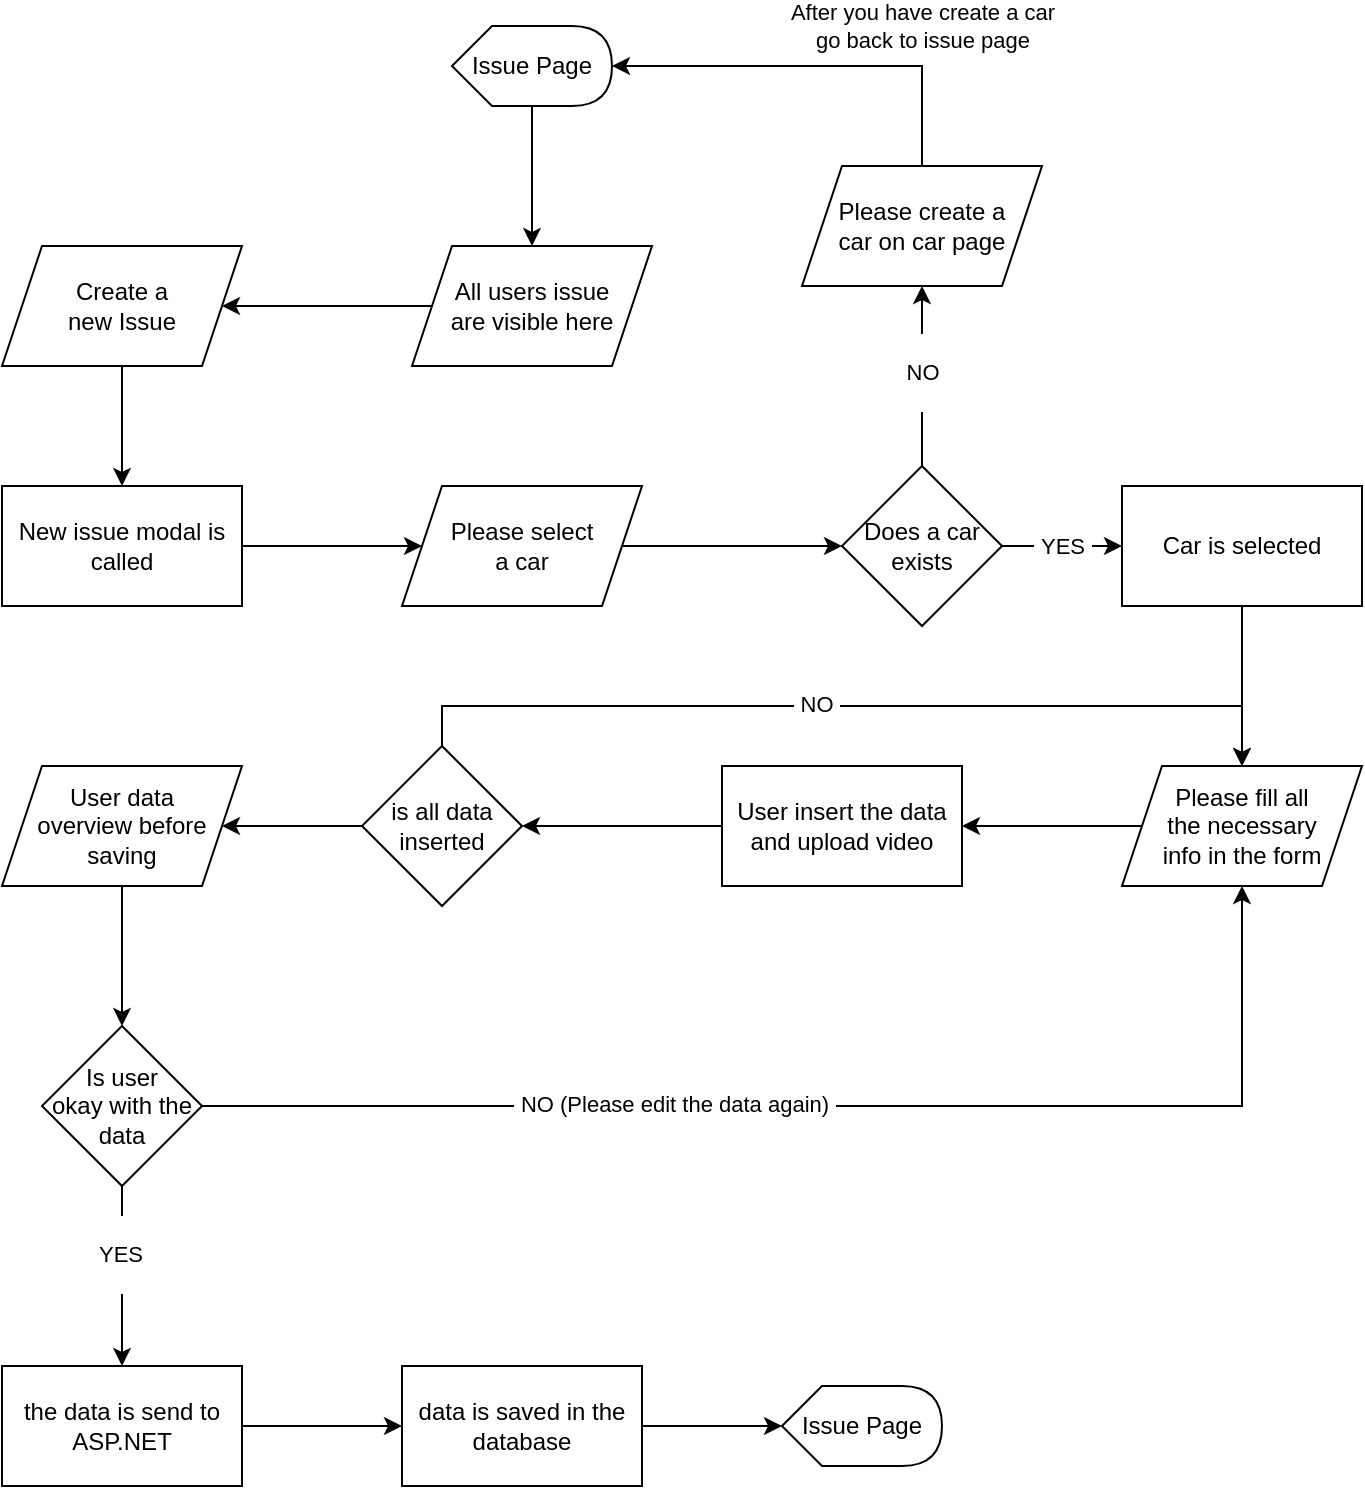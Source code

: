 <mxfile version="24.8.6">
  <diagram name="Page-1" id="VJKdhT3GkgHmaoiE7tLI">
    <mxGraphModel dx="1434" dy="892" grid="1" gridSize="10" guides="1" tooltips="1" connect="1" arrows="1" fold="1" page="1" pageScale="1" pageWidth="850" pageHeight="1100" math="0" shadow="0">
      <root>
        <mxCell id="0" />
        <mxCell id="1" parent="0" />
        <mxCell id="2Y8yMuaS6z8yS2GdczO5-5" value="" style="edgeStyle=orthogonalEdgeStyle;rounded=0;orthogonalLoop=1;jettySize=auto;html=1;" edge="1" parent="1" source="2Y8yMuaS6z8yS2GdczO5-3" target="2Y8yMuaS6z8yS2GdczO5-4">
          <mxGeometry relative="1" as="geometry" />
        </mxCell>
        <mxCell id="2Y8yMuaS6z8yS2GdczO5-3" value="Issue Page" style="shape=display;whiteSpace=wrap;html=1;" vertex="1" parent="1">
          <mxGeometry x="385" y="40" width="80" height="40" as="geometry" />
        </mxCell>
        <mxCell id="2Y8yMuaS6z8yS2GdczO5-7" value="" style="edgeStyle=orthogonalEdgeStyle;rounded=0;orthogonalLoop=1;jettySize=auto;html=1;" edge="1" parent="1" source="2Y8yMuaS6z8yS2GdczO5-4" target="2Y8yMuaS6z8yS2GdczO5-6">
          <mxGeometry relative="1" as="geometry" />
        </mxCell>
        <mxCell id="2Y8yMuaS6z8yS2GdczO5-4" value="All users issue &lt;br&gt;are visible here" style="shape=parallelogram;perimeter=parallelogramPerimeter;whiteSpace=wrap;html=1;fixedSize=1;" vertex="1" parent="1">
          <mxGeometry x="365" y="150" width="120" height="60" as="geometry" />
        </mxCell>
        <mxCell id="2Y8yMuaS6z8yS2GdczO5-9" value="" style="edgeStyle=orthogonalEdgeStyle;rounded=0;orthogonalLoop=1;jettySize=auto;html=1;" edge="1" parent="1" source="2Y8yMuaS6z8yS2GdczO5-6" target="2Y8yMuaS6z8yS2GdczO5-8">
          <mxGeometry relative="1" as="geometry" />
        </mxCell>
        <mxCell id="2Y8yMuaS6z8yS2GdczO5-6" value="Create a &lt;br&gt;new Issue" style="shape=parallelogram;perimeter=parallelogramPerimeter;whiteSpace=wrap;html=1;fixedSize=1;" vertex="1" parent="1">
          <mxGeometry x="160" y="150" width="120" height="60" as="geometry" />
        </mxCell>
        <mxCell id="2Y8yMuaS6z8yS2GdczO5-11" value="" style="edgeStyle=orthogonalEdgeStyle;rounded=0;orthogonalLoop=1;jettySize=auto;html=1;" edge="1" parent="1" source="2Y8yMuaS6z8yS2GdczO5-8" target="2Y8yMuaS6z8yS2GdczO5-10">
          <mxGeometry relative="1" as="geometry" />
        </mxCell>
        <mxCell id="2Y8yMuaS6z8yS2GdczO5-8" value="New issue modal is called" style="whiteSpace=wrap;html=1;" vertex="1" parent="1">
          <mxGeometry x="160" y="270" width="120" height="60" as="geometry" />
        </mxCell>
        <mxCell id="2Y8yMuaS6z8yS2GdczO5-13" value="" style="edgeStyle=orthogonalEdgeStyle;rounded=0;orthogonalLoop=1;jettySize=auto;html=1;" edge="1" parent="1" source="2Y8yMuaS6z8yS2GdczO5-10" target="2Y8yMuaS6z8yS2GdczO5-12">
          <mxGeometry relative="1" as="geometry" />
        </mxCell>
        <mxCell id="2Y8yMuaS6z8yS2GdczO5-10" value="Please select &lt;br&gt;a car" style="shape=parallelogram;perimeter=parallelogramPerimeter;whiteSpace=wrap;html=1;fixedSize=1;" vertex="1" parent="1">
          <mxGeometry x="360" y="270" width="120" height="60" as="geometry" />
        </mxCell>
        <mxCell id="2Y8yMuaS6z8yS2GdczO5-15" value="" style="edgeStyle=orthogonalEdgeStyle;rounded=0;orthogonalLoop=1;jettySize=auto;html=1;" edge="1" parent="1" source="2Y8yMuaS6z8yS2GdczO5-12" target="2Y8yMuaS6z8yS2GdczO5-14">
          <mxGeometry relative="1" as="geometry" />
        </mxCell>
        <mxCell id="2Y8yMuaS6z8yS2GdczO5-18" value="&lt;br&gt;&lt;div&gt;NO&lt;/div&gt;&lt;div&gt;&lt;br&gt;&lt;/div&gt;" style="edgeLabel;html=1;align=center;verticalAlign=middle;resizable=0;points=[];" vertex="1" connectable="0" parent="2Y8yMuaS6z8yS2GdczO5-15">
          <mxGeometry x="0.044" y="-1" relative="1" as="geometry">
            <mxPoint x="-1" as="offset" />
          </mxGeometry>
        </mxCell>
        <mxCell id="2Y8yMuaS6z8yS2GdczO5-22" value="" style="edgeStyle=orthogonalEdgeStyle;rounded=0;orthogonalLoop=1;jettySize=auto;html=1;" edge="1" parent="1" source="2Y8yMuaS6z8yS2GdczO5-12" target="2Y8yMuaS6z8yS2GdczO5-21">
          <mxGeometry relative="1" as="geometry" />
        </mxCell>
        <mxCell id="2Y8yMuaS6z8yS2GdczO5-27" value="&amp;nbsp;YES&amp;nbsp;" style="edgeLabel;html=1;align=center;verticalAlign=middle;resizable=0;points=[];" vertex="1" connectable="0" parent="2Y8yMuaS6z8yS2GdczO5-22">
          <mxGeometry x="-0.167" relative="1" as="geometry">
            <mxPoint x="5" as="offset" />
          </mxGeometry>
        </mxCell>
        <mxCell id="2Y8yMuaS6z8yS2GdczO5-12" value="Does a car exists" style="rhombus;whiteSpace=wrap;html=1;" vertex="1" parent="1">
          <mxGeometry x="580" y="260" width="80" height="80" as="geometry" />
        </mxCell>
        <mxCell id="2Y8yMuaS6z8yS2GdczO5-14" value="Please create a&lt;br&gt;car on car page" style="shape=parallelogram;perimeter=parallelogramPerimeter;whiteSpace=wrap;html=1;fixedSize=1;" vertex="1" parent="1">
          <mxGeometry x="560" y="110" width="120" height="60" as="geometry" />
        </mxCell>
        <mxCell id="2Y8yMuaS6z8yS2GdczO5-16" style="edgeStyle=orthogonalEdgeStyle;rounded=0;orthogonalLoop=1;jettySize=auto;html=1;entryX=1;entryY=0.5;entryDx=0;entryDy=0;entryPerimeter=0;" edge="1" parent="1" source="2Y8yMuaS6z8yS2GdczO5-14" target="2Y8yMuaS6z8yS2GdczO5-3">
          <mxGeometry relative="1" as="geometry">
            <Array as="points">
              <mxPoint x="620" y="60" />
            </Array>
          </mxGeometry>
        </mxCell>
        <mxCell id="2Y8yMuaS6z8yS2GdczO5-17" value="After you have create a car &lt;br&gt;go back to issue page" style="edgeLabel;html=1;align=center;verticalAlign=middle;resizable=0;points=[];" vertex="1" connectable="0" parent="2Y8yMuaS6z8yS2GdczO5-16">
          <mxGeometry x="0.102" y="2" relative="1" as="geometry">
            <mxPoint x="63" y="-22" as="offset" />
          </mxGeometry>
        </mxCell>
        <mxCell id="2Y8yMuaS6z8yS2GdczO5-24" value="" style="edgeStyle=orthogonalEdgeStyle;rounded=0;orthogonalLoop=1;jettySize=auto;html=1;" edge="1" parent="1" source="2Y8yMuaS6z8yS2GdczO5-21" target="2Y8yMuaS6z8yS2GdczO5-23">
          <mxGeometry relative="1" as="geometry" />
        </mxCell>
        <mxCell id="2Y8yMuaS6z8yS2GdczO5-21" value="Car is selected" style="whiteSpace=wrap;html=1;" vertex="1" parent="1">
          <mxGeometry x="720" y="270" width="120" height="60" as="geometry" />
        </mxCell>
        <mxCell id="2Y8yMuaS6z8yS2GdczO5-26" value="" style="edgeStyle=orthogonalEdgeStyle;rounded=0;orthogonalLoop=1;jettySize=auto;html=1;" edge="1" parent="1" source="2Y8yMuaS6z8yS2GdczO5-23" target="2Y8yMuaS6z8yS2GdczO5-25">
          <mxGeometry relative="1" as="geometry" />
        </mxCell>
        <mxCell id="2Y8yMuaS6z8yS2GdczO5-23" value="Please fill all &lt;br&gt;the necessary &lt;br&gt;info in the form" style="shape=parallelogram;perimeter=parallelogramPerimeter;whiteSpace=wrap;html=1;fixedSize=1;" vertex="1" parent="1">
          <mxGeometry x="720" y="410" width="120" height="60" as="geometry" />
        </mxCell>
        <mxCell id="2Y8yMuaS6z8yS2GdczO5-29" value="" style="edgeStyle=orthogonalEdgeStyle;rounded=0;orthogonalLoop=1;jettySize=auto;html=1;" edge="1" parent="1" source="2Y8yMuaS6z8yS2GdczO5-25" target="2Y8yMuaS6z8yS2GdczO5-28">
          <mxGeometry relative="1" as="geometry" />
        </mxCell>
        <mxCell id="2Y8yMuaS6z8yS2GdczO5-25" value="User insert the data and upload video" style="whiteSpace=wrap;html=1;" vertex="1" parent="1">
          <mxGeometry x="520" y="410" width="120" height="60" as="geometry" />
        </mxCell>
        <mxCell id="2Y8yMuaS6z8yS2GdczO5-30" style="edgeStyle=orthogonalEdgeStyle;rounded=0;orthogonalLoop=1;jettySize=auto;html=1;entryX=0.5;entryY=0;entryDx=0;entryDy=0;" edge="1" parent="1" source="2Y8yMuaS6z8yS2GdczO5-28" target="2Y8yMuaS6z8yS2GdczO5-23">
          <mxGeometry relative="1" as="geometry">
            <Array as="points">
              <mxPoint x="380" y="380" />
              <mxPoint x="780" y="380" />
            </Array>
          </mxGeometry>
        </mxCell>
        <mxCell id="2Y8yMuaS6z8yS2GdczO5-31" value="&amp;nbsp;NO&amp;nbsp;" style="edgeLabel;html=1;align=center;verticalAlign=middle;resizable=0;points=[];" vertex="1" connectable="0" parent="2Y8yMuaS6z8yS2GdczO5-30">
          <mxGeometry x="-0.08" y="1" relative="1" as="geometry">
            <mxPoint as="offset" />
          </mxGeometry>
        </mxCell>
        <mxCell id="2Y8yMuaS6z8yS2GdczO5-35" value="" style="edgeStyle=orthogonalEdgeStyle;rounded=0;orthogonalLoop=1;jettySize=auto;html=1;" edge="1" parent="1" source="2Y8yMuaS6z8yS2GdczO5-28" target="2Y8yMuaS6z8yS2GdczO5-34">
          <mxGeometry relative="1" as="geometry" />
        </mxCell>
        <mxCell id="2Y8yMuaS6z8yS2GdczO5-28" value="is all data inserted" style="rhombus;whiteSpace=wrap;html=1;" vertex="1" parent="1">
          <mxGeometry x="340" y="400" width="80" height="80" as="geometry" />
        </mxCell>
        <mxCell id="2Y8yMuaS6z8yS2GdczO5-37" value="" style="edgeStyle=orthogonalEdgeStyle;rounded=0;orthogonalLoop=1;jettySize=auto;html=1;" edge="1" parent="1" source="2Y8yMuaS6z8yS2GdczO5-34" target="2Y8yMuaS6z8yS2GdczO5-36">
          <mxGeometry relative="1" as="geometry" />
        </mxCell>
        <mxCell id="2Y8yMuaS6z8yS2GdczO5-34" value="User data &lt;br&gt;overview before saving" style="shape=parallelogram;perimeter=parallelogramPerimeter;whiteSpace=wrap;html=1;fixedSize=1;" vertex="1" parent="1">
          <mxGeometry x="160" y="410" width="120" height="60" as="geometry" />
        </mxCell>
        <mxCell id="2Y8yMuaS6z8yS2GdczO5-38" style="edgeStyle=orthogonalEdgeStyle;rounded=0;orthogonalLoop=1;jettySize=auto;html=1;entryX=0.5;entryY=1;entryDx=0;entryDy=0;" edge="1" parent="1" source="2Y8yMuaS6z8yS2GdczO5-36" target="2Y8yMuaS6z8yS2GdczO5-23">
          <mxGeometry relative="1" as="geometry" />
        </mxCell>
        <mxCell id="2Y8yMuaS6z8yS2GdczO5-39" value="&amp;nbsp;NO (Please edit the data again)&amp;nbsp;" style="edgeLabel;html=1;align=center;verticalAlign=middle;resizable=0;points=[];" vertex="1" connectable="0" parent="2Y8yMuaS6z8yS2GdczO5-38">
          <mxGeometry x="-0.251" y="1" relative="1" as="geometry">
            <mxPoint as="offset" />
          </mxGeometry>
        </mxCell>
        <mxCell id="2Y8yMuaS6z8yS2GdczO5-41" value="" style="edgeStyle=orthogonalEdgeStyle;rounded=0;orthogonalLoop=1;jettySize=auto;html=1;" edge="1" parent="1" source="2Y8yMuaS6z8yS2GdczO5-36" target="2Y8yMuaS6z8yS2GdczO5-40">
          <mxGeometry relative="1" as="geometry" />
        </mxCell>
        <mxCell id="2Y8yMuaS6z8yS2GdczO5-42" value="&lt;br&gt;&lt;div&gt;YES&lt;/div&gt;&lt;div&gt;&lt;br&gt;&lt;/div&gt;" style="edgeLabel;html=1;align=center;verticalAlign=middle;resizable=0;points=[];" vertex="1" connectable="0" parent="2Y8yMuaS6z8yS2GdczO5-41">
          <mxGeometry x="-0.244" y="-1" relative="1" as="geometry">
            <mxPoint as="offset" />
          </mxGeometry>
        </mxCell>
        <mxCell id="2Y8yMuaS6z8yS2GdczO5-36" value="Is user &lt;br&gt;okay with the data" style="rhombus;whiteSpace=wrap;html=1;" vertex="1" parent="1">
          <mxGeometry x="180" y="540" width="80" height="80" as="geometry" />
        </mxCell>
        <mxCell id="2Y8yMuaS6z8yS2GdczO5-44" value="" style="edgeStyle=orthogonalEdgeStyle;rounded=0;orthogonalLoop=1;jettySize=auto;html=1;" edge="1" parent="1" source="2Y8yMuaS6z8yS2GdczO5-40" target="2Y8yMuaS6z8yS2GdczO5-43">
          <mxGeometry relative="1" as="geometry" />
        </mxCell>
        <mxCell id="2Y8yMuaS6z8yS2GdczO5-40" value="the data is send to ASP.NET" style="whiteSpace=wrap;html=1;" vertex="1" parent="1">
          <mxGeometry x="160" y="710" width="120" height="60" as="geometry" />
        </mxCell>
        <mxCell id="2Y8yMuaS6z8yS2GdczO5-46" value="" style="edgeStyle=orthogonalEdgeStyle;rounded=0;orthogonalLoop=1;jettySize=auto;html=1;" edge="1" parent="1" source="2Y8yMuaS6z8yS2GdczO5-43" target="2Y8yMuaS6z8yS2GdczO5-45">
          <mxGeometry relative="1" as="geometry" />
        </mxCell>
        <mxCell id="2Y8yMuaS6z8yS2GdczO5-43" value="data is saved in the database" style="whiteSpace=wrap;html=1;" vertex="1" parent="1">
          <mxGeometry x="360" y="710" width="120" height="60" as="geometry" />
        </mxCell>
        <mxCell id="2Y8yMuaS6z8yS2GdczO5-45" value="Issue Page" style="shape=display;whiteSpace=wrap;html=1;" vertex="1" parent="1">
          <mxGeometry x="550" y="720" width="80" height="40" as="geometry" />
        </mxCell>
      </root>
    </mxGraphModel>
  </diagram>
</mxfile>
